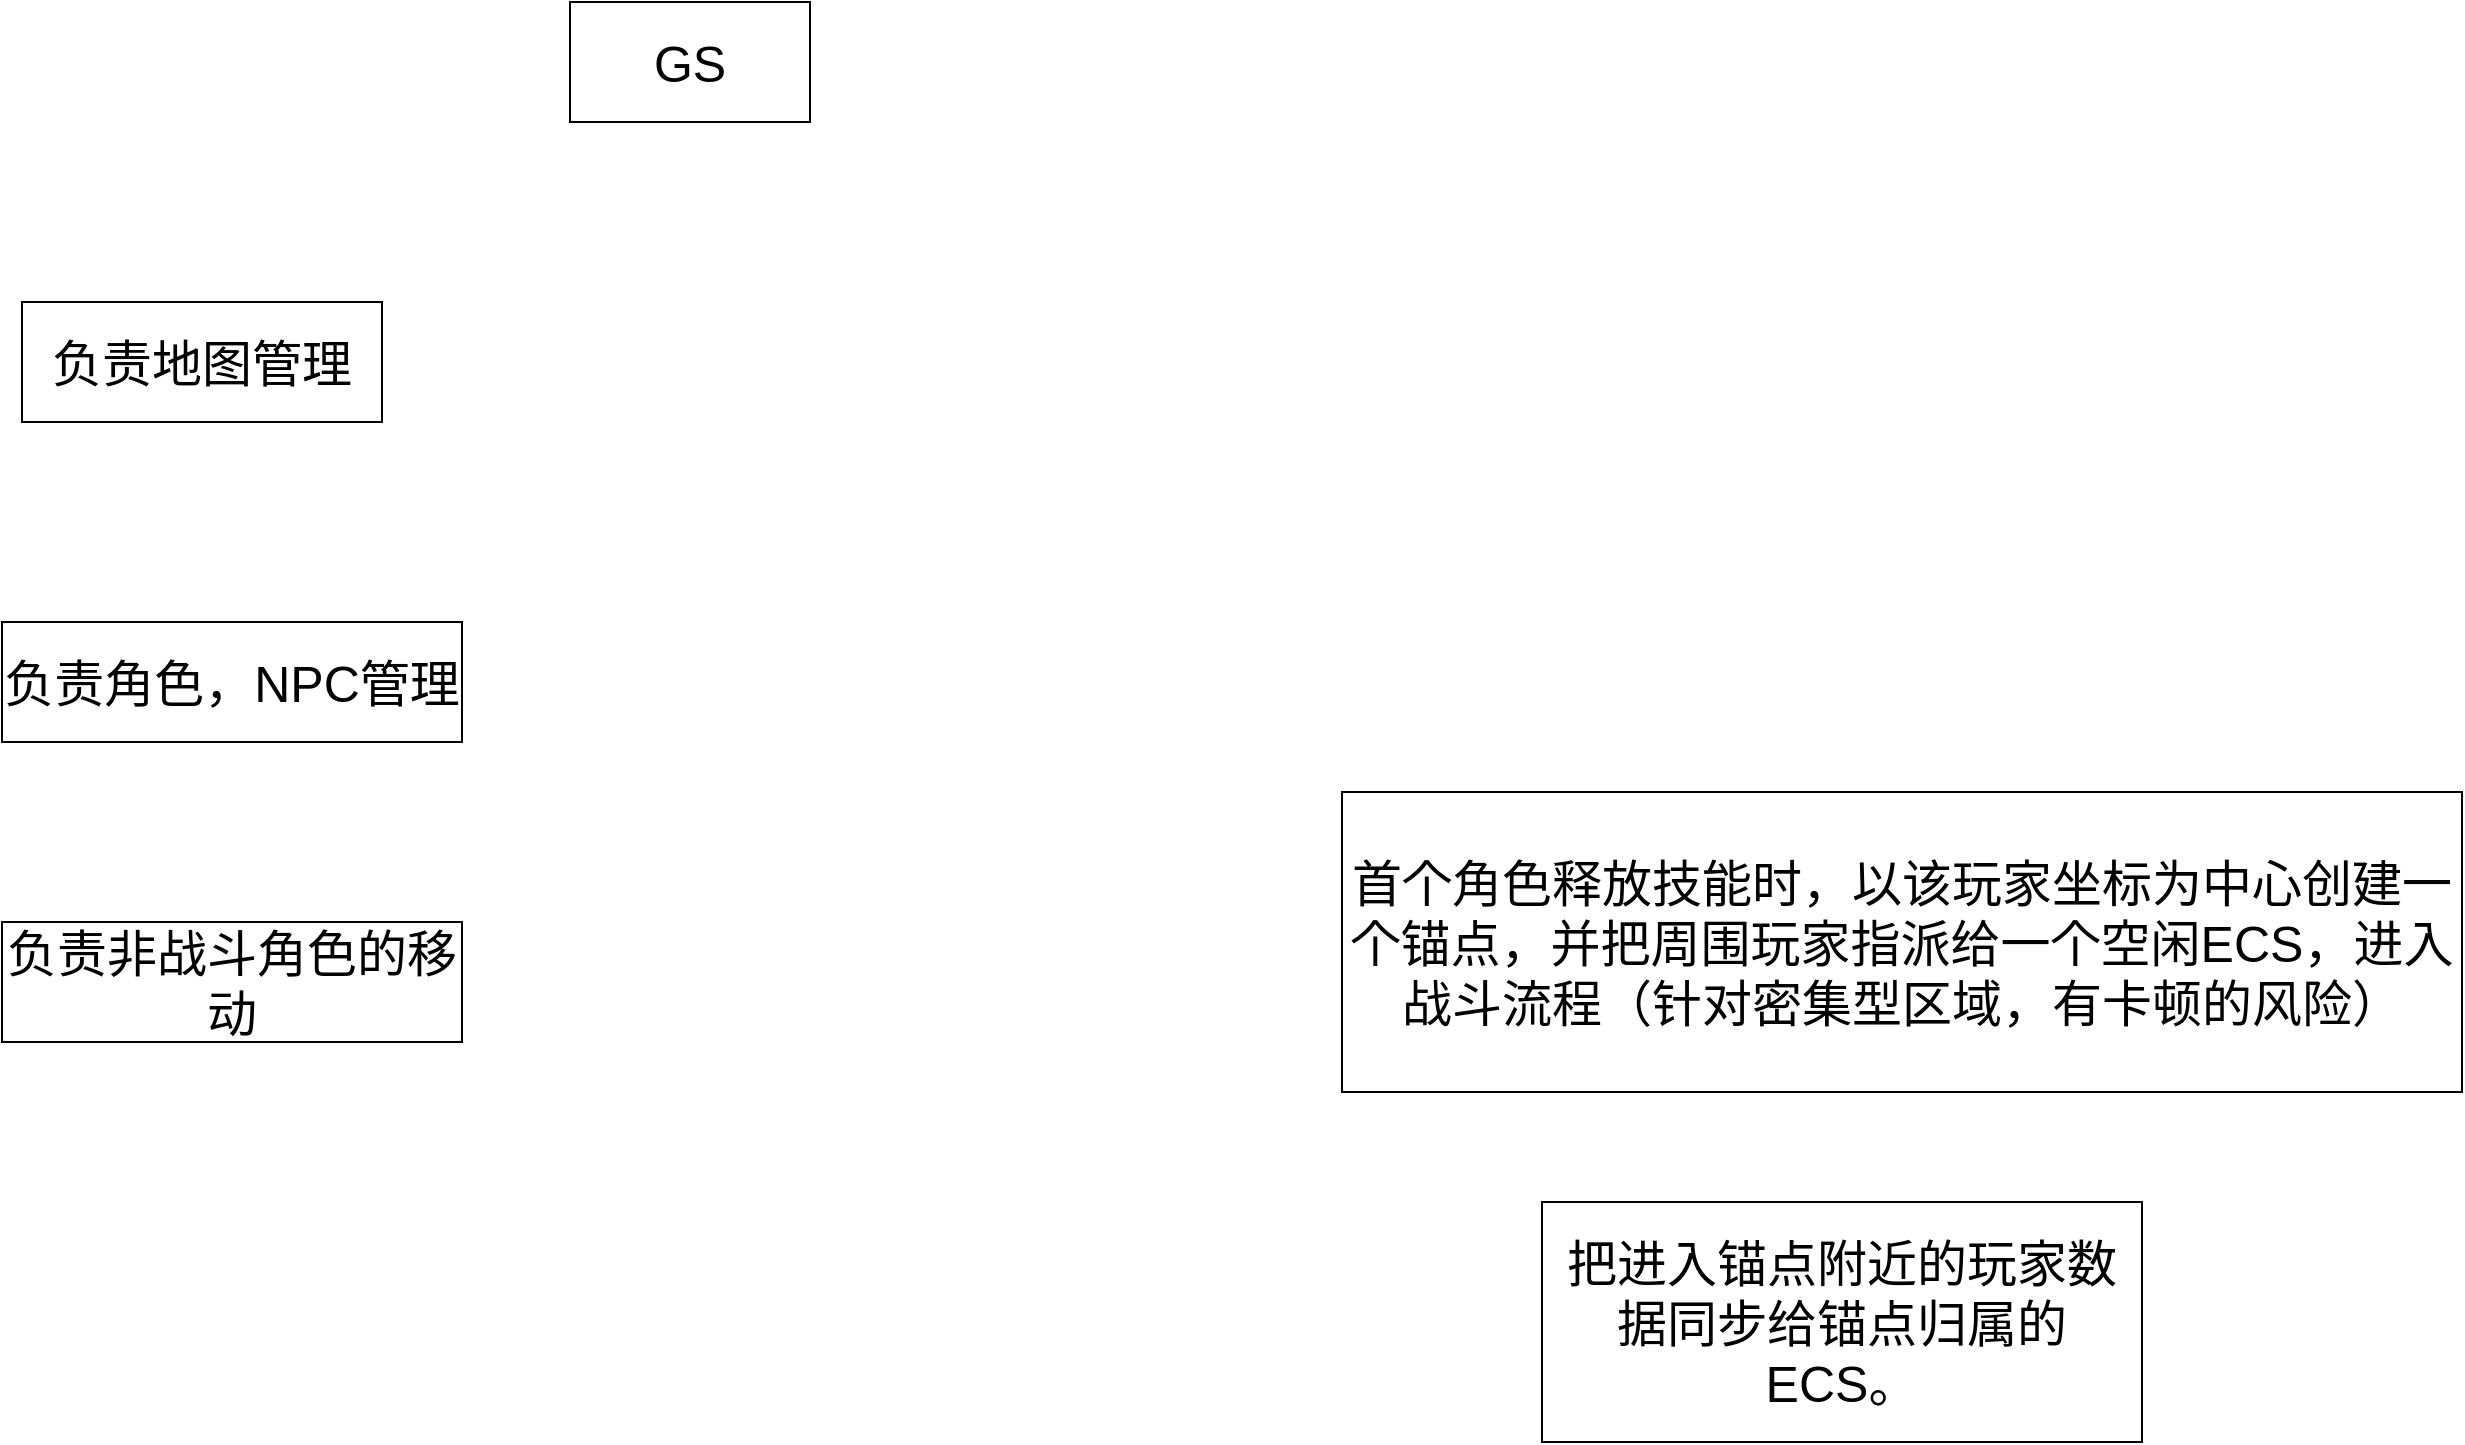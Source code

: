 <mxfile version="15.6.2" type="github" pages="3">
  <diagram id="WGgWUmGZT2Jk0cvahEpU" name="GameServer">
    <mxGraphModel dx="1993" dy="1194" grid="1" gridSize="10" guides="1" tooltips="1" connect="1" arrows="1" fold="1" page="1" pageScale="1" pageWidth="827" pageHeight="1169" math="0" shadow="0">
      <root>
        <mxCell id="0" />
        <mxCell id="1" parent="0" />
        <mxCell id="456YiPM5CASM9Ew9QdIp-3" value="&lt;font style=&quot;font-size: 25px&quot;&gt;GS&lt;/font&gt;" style="rounded=0;whiteSpace=wrap;html=1;" parent="1" vertex="1">
          <mxGeometry x="354" y="40" width="120" height="60" as="geometry" />
        </mxCell>
        <mxCell id="456YiPM5CASM9Ew9QdIp-4" value="负责地图管理" style="rounded=0;whiteSpace=wrap;html=1;fontSize=25;" parent="1" vertex="1">
          <mxGeometry x="80" y="190" width="180" height="60" as="geometry" />
        </mxCell>
        <mxCell id="456YiPM5CASM9Ew9QdIp-5" value="负责角色，NPC管理" style="rounded=0;whiteSpace=wrap;html=1;fontSize=25;" parent="1" vertex="1">
          <mxGeometry x="70" y="350" width="230" height="60" as="geometry" />
        </mxCell>
        <mxCell id="456YiPM5CASM9Ew9QdIp-6" value="负责非战斗角色的移动" style="rounded=0;whiteSpace=wrap;html=1;fontSize=25;" parent="1" vertex="1">
          <mxGeometry x="70" y="500" width="230" height="60" as="geometry" />
        </mxCell>
        <mxCell id="456YiPM5CASM9Ew9QdIp-7" value="把进入锚点附近的玩家数据同步给锚点归属的ECS。" style="rounded=0;whiteSpace=wrap;html=1;fontSize=25;" parent="1" vertex="1">
          <mxGeometry x="840" y="640" width="300" height="120" as="geometry" />
        </mxCell>
        <mxCell id="528WkUA1Saa7MWPKtCSN-1" value="&lt;font style=&quot;font-size: 25px&quot;&gt;首个角色释放技能时，以该玩家坐标为中心创建一个锚点，并把周围玩家指派给一个空闲ECS，进入战斗流程（针对密集型区域，有卡顿的风险）&lt;/font&gt;" style="rounded=0;whiteSpace=wrap;html=1;" vertex="1" parent="1">
          <mxGeometry x="740" y="435" width="560" height="150" as="geometry" />
        </mxCell>
      </root>
    </mxGraphModel>
  </diagram>
  <diagram id="YohwLOSvh4ewAdbJvnKw" name="Base">
    <mxGraphModel dx="2820" dy="2363" grid="1" gridSize="10" guides="1" tooltips="1" connect="1" arrows="1" fold="1" page="1" pageScale="1" pageWidth="827" pageHeight="1169" math="0" shadow="0">
      <root>
        <mxCell id="I8S6XLJ3EVu2pg4-RtFR-0" />
        <mxCell id="I8S6XLJ3EVu2pg4-RtFR-1" parent="I8S6XLJ3EVu2pg4-RtFR-0" />
        <mxCell id="I8S6XLJ3EVu2pg4-RtFR-2" value="" style="endArrow=none;html=1;rounded=0;" parent="I8S6XLJ3EVu2pg4-RtFR-1" edge="1">
          <mxGeometry width="50" height="50" relative="1" as="geometry">
            <mxPoint x="-210" y="760" as="sourcePoint" />
            <mxPoint x="1380" y="760" as="targetPoint" />
          </mxGeometry>
        </mxCell>
        <mxCell id="I8S6XLJ3EVu2pg4-RtFR-3" value="&lt;font style=&quot;font-size: 25px&quot;&gt;Client&lt;/font&gt;" style="shape=actor;whiteSpace=wrap;html=1;" parent="I8S6XLJ3EVu2pg4-RtFR-1" vertex="1">
          <mxGeometry x="130" y="860" width="120" height="160" as="geometry" />
        </mxCell>
        <mxCell id="I8S6XLJ3EVu2pg4-RtFR-4" value="&lt;font style=&quot;font-size: 25px&quot;&gt;Client&lt;/font&gt;" style="shape=actor;whiteSpace=wrap;html=1;" parent="I8S6XLJ3EVu2pg4-RtFR-1" vertex="1">
          <mxGeometry x="410" y="860" width="120" height="160" as="geometry" />
        </mxCell>
        <mxCell id="I8S6XLJ3EVu2pg4-RtFR-5" value="Gate" style="shape=ext;double=1;rounded=1;whiteSpace=wrap;html=1;fontSize=25;" parent="I8S6XLJ3EVu2pg4-RtFR-1" vertex="1">
          <mxGeometry x="440" y="600" width="120" height="80" as="geometry" />
        </mxCell>
        <mxCell id="I8S6XLJ3EVu2pg4-RtFR-6" value="Gate" style="shape=ext;double=1;rounded=1;whiteSpace=wrap;html=1;fontSize=25;" parent="I8S6XLJ3EVu2pg4-RtFR-1" vertex="1">
          <mxGeometry x="1000" y="600" width="120" height="80" as="geometry" />
        </mxCell>
        <mxCell id="I8S6XLJ3EVu2pg4-RtFR-7" value="GS" style="shape=ext;double=1;rounded=0;whiteSpace=wrap;html=1;fontSize=25;" parent="I8S6XLJ3EVu2pg4-RtFR-1" vertex="1">
          <mxGeometry x="370" y="280" width="120" height="80" as="geometry" />
        </mxCell>
        <mxCell id="I8S6XLJ3EVu2pg4-RtFR-8" value="GS" style="shape=ext;double=1;rounded=0;whiteSpace=wrap;html=1;fontSize=25;" parent="I8S6XLJ3EVu2pg4-RtFR-1" vertex="1">
          <mxGeometry x="650" y="280" width="120" height="80" as="geometry" />
        </mxCell>
        <mxCell id="I8S6XLJ3EVu2pg4-RtFR-9" value="ECS" style="shape=ext;double=1;rounded=1;whiteSpace=wrap;html=1;fontSize=25;" parent="I8S6XLJ3EVu2pg4-RtFR-1" vertex="1">
          <mxGeometry x="910" y="280" width="120" height="80" as="geometry" />
        </mxCell>
        <mxCell id="I8S6XLJ3EVu2pg4-RtFR-10" value="ECS" style="shape=ext;double=1;rounded=1;whiteSpace=wrap;html=1;fontSize=25;" parent="I8S6XLJ3EVu2pg4-RtFR-1" vertex="1">
          <mxGeometry x="1150" y="280" width="120" height="80" as="geometry" />
        </mxCell>
        <mxCell id="I8S6XLJ3EVu2pg4-RtFR-11" value="" style="endArrow=none;dashed=1;html=1;dashPattern=1 3;strokeWidth=2;rounded=0;fontSize=25;exitX=0.5;exitY=0;exitDx=0;exitDy=0;entryX=0.575;entryY=1.038;entryDx=0;entryDy=0;entryPerimeter=0;" parent="I8S6XLJ3EVu2pg4-RtFR-1" source="I8S6XLJ3EVu2pg4-RtFR-4" target="I8S6XLJ3EVu2pg4-RtFR-5" edge="1">
          <mxGeometry width="50" height="50" relative="1" as="geometry">
            <mxPoint x="310" y="750" as="sourcePoint" />
            <mxPoint x="440" y="650" as="targetPoint" />
          </mxGeometry>
        </mxCell>
        <mxCell id="I8S6XLJ3EVu2pg4-RtFR-12" value="" style="endArrow=none;dashed=1;html=1;dashPattern=1 3;strokeWidth=2;rounded=0;fontSize=25;exitX=0.633;exitY=0.019;exitDx=0;exitDy=0;exitPerimeter=0;entryX=0.5;entryY=1;entryDx=0;entryDy=0;" parent="I8S6XLJ3EVu2pg4-RtFR-1" source="I8S6XLJ3EVu2pg4-RtFR-3" target="I8S6XLJ3EVu2pg4-RtFR-5" edge="1">
          <mxGeometry width="50" height="50" relative="1" as="geometry">
            <mxPoint x="270" y="700" as="sourcePoint" />
            <mxPoint x="320" y="650" as="targetPoint" />
          </mxGeometry>
        </mxCell>
        <mxCell id="I8S6XLJ3EVu2pg4-RtFR-13" value="" style="endArrow=none;html=1;rounded=0;fontSize=25;entryX=0.5;entryY=1;entryDx=0;entryDy=0;exitX=0.5;exitY=0;exitDx=0;exitDy=0;" parent="I8S6XLJ3EVu2pg4-RtFR-1" source="I8S6XLJ3EVu2pg4-RtFR-5" target="I8S6XLJ3EVu2pg4-RtFR-7" edge="1">
          <mxGeometry width="50" height="50" relative="1" as="geometry">
            <mxPoint x="800" y="520" as="sourcePoint" />
            <mxPoint x="850" y="470" as="targetPoint" />
          </mxGeometry>
        </mxCell>
        <mxCell id="I8S6XLJ3EVu2pg4-RtFR-14" value="" style="endArrow=none;html=1;rounded=0;fontSize=25;entryX=0.5;entryY=1;entryDx=0;entryDy=0;exitX=0.5;exitY=0;exitDx=0;exitDy=0;" parent="I8S6XLJ3EVu2pg4-RtFR-1" source="I8S6XLJ3EVu2pg4-RtFR-6" target="I8S6XLJ3EVu2pg4-RtFR-7" edge="1">
          <mxGeometry width="50" height="50" relative="1" as="geometry">
            <mxPoint x="800" y="520" as="sourcePoint" />
            <mxPoint x="850" y="470" as="targetPoint" />
          </mxGeometry>
        </mxCell>
        <mxCell id="I8S6XLJ3EVu2pg4-RtFR-15" value="" style="endArrow=none;html=1;rounded=0;fontSize=25;entryX=0.558;entryY=1.038;entryDx=0;entryDy=0;entryPerimeter=0;exitX=0.5;exitY=0;exitDx=0;exitDy=0;" parent="I8S6XLJ3EVu2pg4-RtFR-1" source="I8S6XLJ3EVu2pg4-RtFR-5" target="I8S6XLJ3EVu2pg4-RtFR-8" edge="1">
          <mxGeometry width="50" height="50" relative="1" as="geometry">
            <mxPoint x="800" y="520" as="sourcePoint" />
            <mxPoint x="850" y="470" as="targetPoint" />
          </mxGeometry>
        </mxCell>
        <mxCell id="I8S6XLJ3EVu2pg4-RtFR-16" value="" style="endArrow=none;html=1;rounded=0;fontSize=25;entryX=0.5;entryY=1;entryDx=0;entryDy=0;exitX=0.5;exitY=0;exitDx=0;exitDy=0;" parent="I8S6XLJ3EVu2pg4-RtFR-1" source="I8S6XLJ3EVu2pg4-RtFR-6" target="I8S6XLJ3EVu2pg4-RtFR-8" edge="1">
          <mxGeometry width="50" height="50" relative="1" as="geometry">
            <mxPoint x="800" y="520" as="sourcePoint" />
            <mxPoint x="850" y="470" as="targetPoint" />
          </mxGeometry>
        </mxCell>
        <mxCell id="I8S6XLJ3EVu2pg4-RtFR-17" value="" style="endArrow=none;html=1;rounded=0;fontSize=25;exitX=0.5;exitY=0;exitDx=0;exitDy=0;entryX=0.5;entryY=1;entryDx=0;entryDy=0;" parent="I8S6XLJ3EVu2pg4-RtFR-1" source="I8S6XLJ3EVu2pg4-RtFR-5" target="I8S6XLJ3EVu2pg4-RtFR-9" edge="1">
          <mxGeometry width="50" height="50" relative="1" as="geometry">
            <mxPoint x="800" y="520" as="sourcePoint" />
            <mxPoint x="850" y="470" as="targetPoint" />
          </mxGeometry>
        </mxCell>
        <mxCell id="I8S6XLJ3EVu2pg4-RtFR-18" value="" style="endArrow=none;html=1;rounded=0;fontSize=25;exitX=0.5;exitY=0;exitDx=0;exitDy=0;entryX=0.5;entryY=1;entryDx=0;entryDy=0;" parent="I8S6XLJ3EVu2pg4-RtFR-1" source="I8S6XLJ3EVu2pg4-RtFR-5" target="I8S6XLJ3EVu2pg4-RtFR-10" edge="1">
          <mxGeometry width="50" height="50" relative="1" as="geometry">
            <mxPoint x="800" y="520" as="sourcePoint" />
            <mxPoint x="850" y="470" as="targetPoint" />
          </mxGeometry>
        </mxCell>
        <mxCell id="I8S6XLJ3EVu2pg4-RtFR-19" value="" style="endArrow=none;html=1;rounded=0;fontSize=25;exitX=0.5;exitY=0;exitDx=0;exitDy=0;" parent="I8S6XLJ3EVu2pg4-RtFR-1" source="I8S6XLJ3EVu2pg4-RtFR-6" edge="1">
          <mxGeometry width="50" height="50" relative="1" as="geometry">
            <mxPoint x="1060" y="590" as="sourcePoint" />
            <mxPoint x="970" y="360" as="targetPoint" />
          </mxGeometry>
        </mxCell>
        <mxCell id="I8S6XLJ3EVu2pg4-RtFR-20" value="" style="endArrow=none;html=1;rounded=0;fontSize=25;entryX=0.5;entryY=1;entryDx=0;entryDy=0;exitX=0.5;exitY=0;exitDx=0;exitDy=0;" parent="I8S6XLJ3EVu2pg4-RtFR-1" source="I8S6XLJ3EVu2pg4-RtFR-6" target="I8S6XLJ3EVu2pg4-RtFR-10" edge="1">
          <mxGeometry width="50" height="50" relative="1" as="geometry">
            <mxPoint x="1060" y="590" as="sourcePoint" />
            <mxPoint x="850" y="470" as="targetPoint" />
          </mxGeometry>
        </mxCell>
        <mxCell id="I8S6XLJ3EVu2pg4-RtFR-21" value="GC" style="rounded=0;whiteSpace=wrap;html=1;fontSize=25;" parent="I8S6XLJ3EVu2pg4-RtFR-1" vertex="1">
          <mxGeometry x="590" y="-30" width="120" height="60" as="geometry" />
        </mxCell>
        <mxCell id="I8S6XLJ3EVu2pg4-RtFR-22" value="" style="endArrow=none;html=1;rounded=0;fontSize=25;entryX=0.5;entryY=1;entryDx=0;entryDy=0;exitX=0.5;exitY=0;exitDx=0;exitDy=0;" parent="I8S6XLJ3EVu2pg4-RtFR-1" source="I8S6XLJ3EVu2pg4-RtFR-8" target="I8S6XLJ3EVu2pg4-RtFR-21" edge="1">
          <mxGeometry width="50" height="50" relative="1" as="geometry">
            <mxPoint x="800" y="420" as="sourcePoint" />
            <mxPoint x="850" y="370" as="targetPoint" />
          </mxGeometry>
        </mxCell>
        <mxCell id="I8S6XLJ3EVu2pg4-RtFR-23" value="" style="endArrow=none;html=1;rounded=0;fontSize=25;entryX=0.5;entryY=1;entryDx=0;entryDy=0;exitX=0.5;exitY=0;exitDx=0;exitDy=0;" parent="I8S6XLJ3EVu2pg4-RtFR-1" source="I8S6XLJ3EVu2pg4-RtFR-7" target="I8S6XLJ3EVu2pg4-RtFR-21" edge="1">
          <mxGeometry width="50" height="50" relative="1" as="geometry">
            <mxPoint x="800" y="420" as="sourcePoint" />
            <mxPoint x="850" y="370" as="targetPoint" />
          </mxGeometry>
        </mxCell>
        <mxCell id="I8S6XLJ3EVu2pg4-RtFR-24" value="" style="endArrow=none;dashed=1;html=1;rounded=0;fontSize=25;" parent="I8S6XLJ3EVu2pg4-RtFR-1" edge="1">
          <mxGeometry width="50" height="50" relative="1" as="geometry">
            <mxPoint x="-200" y="200" as="sourcePoint" />
            <mxPoint x="1550" y="200" as="targetPoint" />
          </mxGeometry>
        </mxCell>
        <mxCell id="I8S6XLJ3EVu2pg4-RtFR-25" value="Arena&lt;br&gt;（不实现）" style="rounded=0;whiteSpace=wrap;html=1;fontSize=25;" parent="I8S6XLJ3EVu2pg4-RtFR-1" vertex="1">
          <mxGeometry x="320" y="-30" width="140" height="60" as="geometry" />
        </mxCell>
        <mxCell id="I8S6XLJ3EVu2pg4-RtFR-26" value="Fellowship（不实现）" style="rounded=0;whiteSpace=wrap;html=1;fontSize=25;" parent="I8S6XLJ3EVu2pg4-RtFR-1" vertex="1">
          <mxGeometry x="-80" y="-30" width="150" height="60" as="geometry" />
        </mxCell>
        <mxCell id="I8S6XLJ3EVu2pg4-RtFR-27" value="Rank&lt;br&gt;（不实现）" style="rounded=0;whiteSpace=wrap;html=1;fontSize=25;" parent="I8S6XLJ3EVu2pg4-RtFR-1" vertex="1">
          <mxGeometry x="130" y="-30" width="140" height="60" as="geometry" />
        </mxCell>
        <mxCell id="RaBOwgKpOiwF3AHPLdu5-0" value="KCP通信，支持断线重连，可靠连接" style="ellipse;whiteSpace=wrap;html=1;fontSize=25;" vertex="1" parent="I8S6XLJ3EVu2pg4-RtFR-1">
          <mxGeometry x="510" y="770" width="470" height="80" as="geometry" />
        </mxCell>
        <mxCell id="RaBOwgKpOiwF3AHPLdu5-1" value="传统TCP" style="ellipse;whiteSpace=wrap;html=1;fontSize=25;" vertex="1" parent="I8S6XLJ3EVu2pg4-RtFR-1">
          <mxGeometry x="300" y="450" width="160" height="50" as="geometry" />
        </mxCell>
      </root>
    </mxGraphModel>
  </diagram>
  <diagram id="J4DBg7q5RkwfKyQZduWk" name="ECS">
    <mxGraphModel dx="1661" dy="995" grid="1" gridSize="10" guides="1" tooltips="1" connect="1" arrows="1" fold="1" page="1" pageScale="1" pageWidth="827" pageHeight="1169" math="0" shadow="0">
      <root>
        <mxCell id="-5-OwtmHQlWJf8rLd1HS-0" />
        <mxCell id="-5-OwtmHQlWJf8rLd1HS-1" parent="-5-OwtmHQlWJf8rLd1HS-0" />
        <mxCell id="-5-OwtmHQlWJf8rLd1HS-3" value="&amp;nbsp; &amp;nbsp;只缓存和维护战斗中玩家的移动系统和战斗系统（也就是GS发过来的玩家，没发过来就拉倒）" style="ellipse;whiteSpace=wrap;html=1;fontSize=20;" parent="-5-OwtmHQlWJf8rLd1HS-1" vertex="1">
          <mxGeometry x="171" y="120" width="486" height="190" as="geometry" />
        </mxCell>
        <mxCell id="5cFxXiBTy2LKR_IudGsT-0" value="&lt;br&gt;&lt;br&gt;&lt;span style=&quot;color: rgb(0 , 0 , 0) ; font-family: &amp;#34;helvetica&amp;#34; ; font-size: 20px ; font-style: normal ; font-weight: 400 ; letter-spacing: normal ; text-align: center ; text-indent: 0px ; text-transform: none ; word-spacing: 0px ; background-color: rgb(248 , 249 , 250) ; display: inline ; float: none&quot;&gt;若战斗技能击中了非本ECS拥有的玩家，就算了。（本方案的BUG）&lt;/span&gt;" style="ellipse;whiteSpace=wrap;html=1;" vertex="1" parent="-5-OwtmHQlWJf8rLd1HS-1">
          <mxGeometry x="189" y="350" width="450" height="180" as="geometry" />
        </mxCell>
        <mxCell id="V99LEdM72ELUVmh--Cle-0" value="使用ECS编程，内存友好，对多线程进行支持" style="rounded=0;whiteSpace=wrap;html=1;fontSize=25;" vertex="1" parent="-5-OwtmHQlWJf8rLd1HS-1">
          <mxGeometry x="192" y="660" width="447" height="160" as="geometry" />
        </mxCell>
      </root>
    </mxGraphModel>
  </diagram>
</mxfile>
